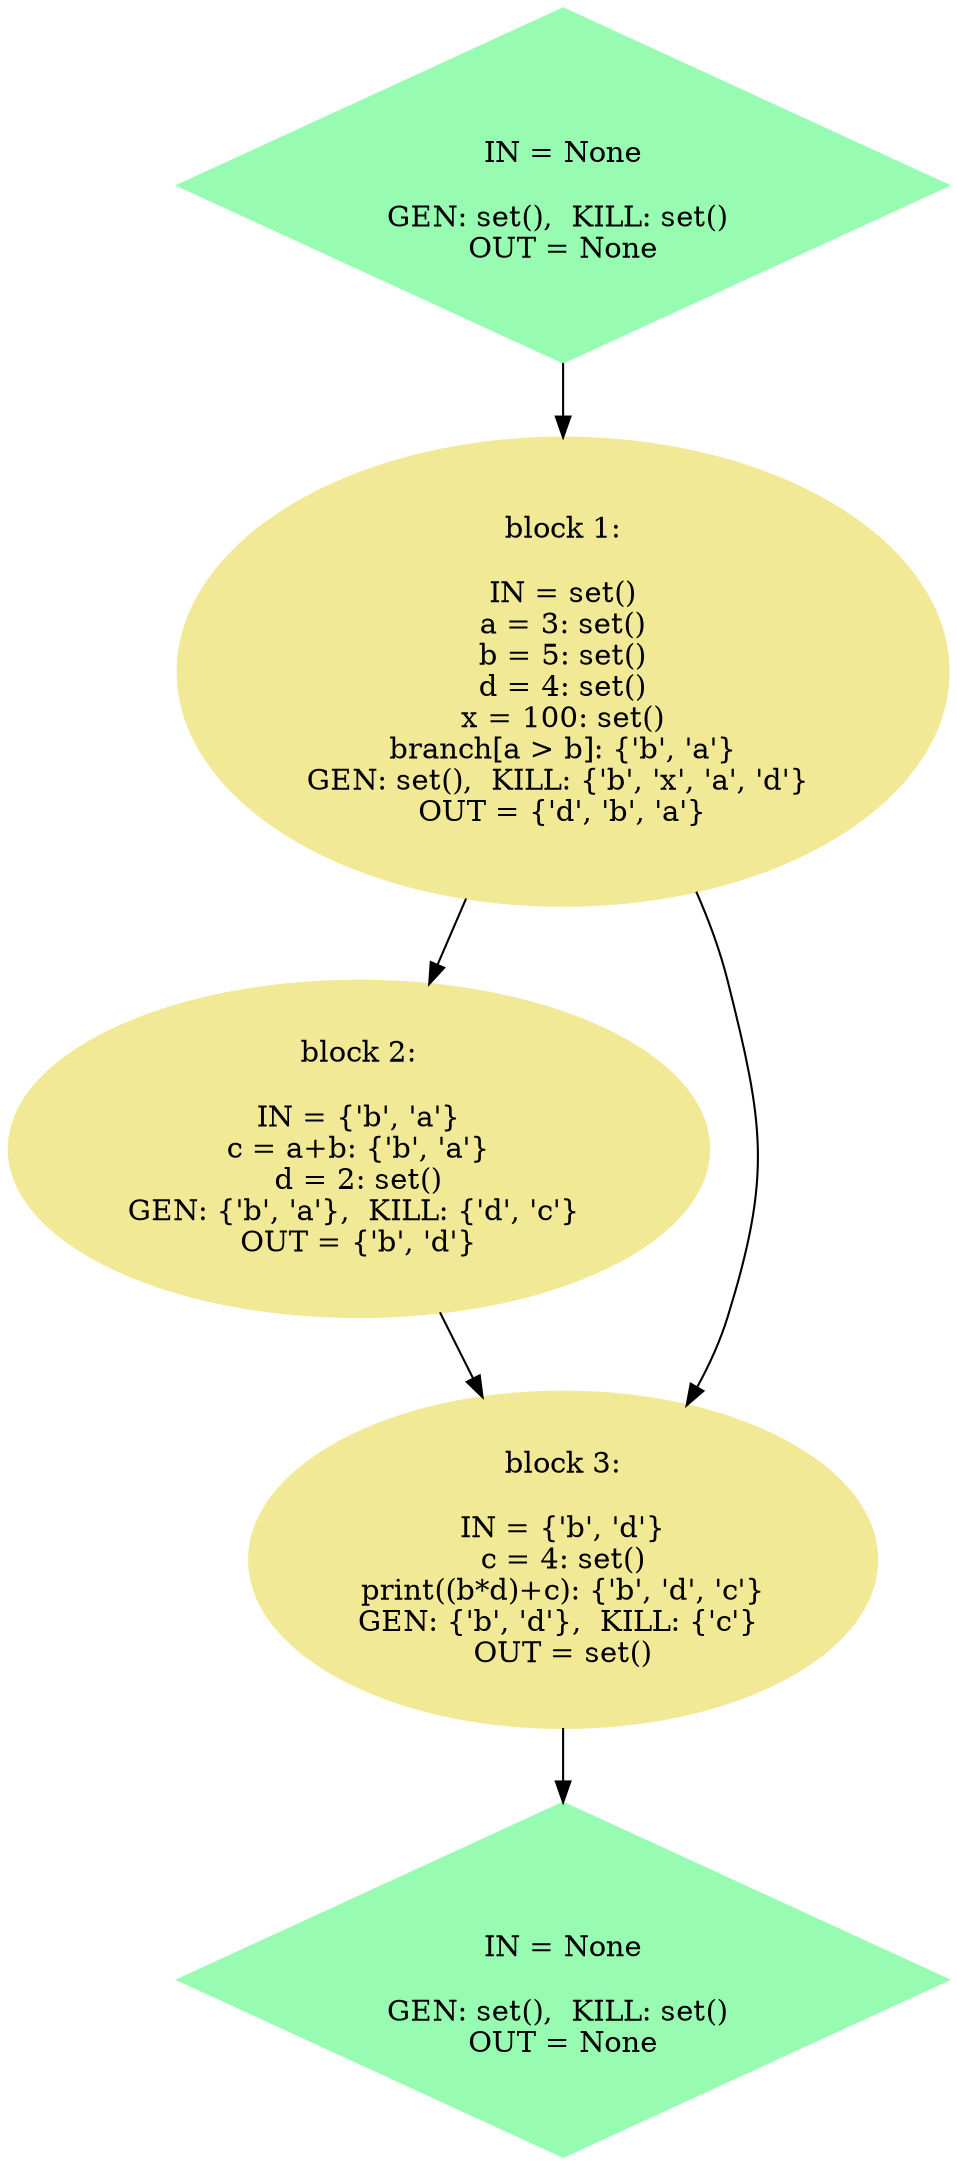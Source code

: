 // CFG
digraph {
	node [color="#97fcb2" shape=diamond style=filled]
	0 [label="
IN = None

GEN: set(),  KILL: set() 
OUT = None"]
	node [color="#f2e996" shape=ellipse style=filled]
	1 [label="block 1:

IN = set()
a = 3: set()
b = 5: set()
d = 4: set()
x = 100: set()
branch[a > b]: {'b', 'a'}
GEN: set(),  KILL: {'b', 'x', 'a', 'd'} 
OUT = {'d', 'b', 'a'}"]
	node [color="#f2e996" shape=ellipse style=filled]
	2 [label="block 2:

IN = {'b', 'a'}
c = a+b: {'b', 'a'}
d = 2: set()
GEN: {'b', 'a'},  KILL: {'d', 'c'} 
OUT = {'b', 'd'}"]
	node [color="#f2e996" shape=ellipse style=filled]
	3 [label="block 3:

IN = {'b', 'd'}
c = 4: set()
print((b*d)+c): {'b', 'd', 'c'}
GEN: {'b', 'd'},  KILL: {'c'} 
OUT = set()"]
	node [color="#f2e996" shape=ellipse style=filled]
	node [color="#97fcb2" shape=diamond style=filled]
	4 [label="
IN = None

GEN: set(),  KILL: set() 
OUT = None"]
	node [color="#f2e996" shape=ellipse style=filled]
	0 -> 1
	1 -> 2
	1 -> 3
	2 -> 3
	3 -> 4
}
